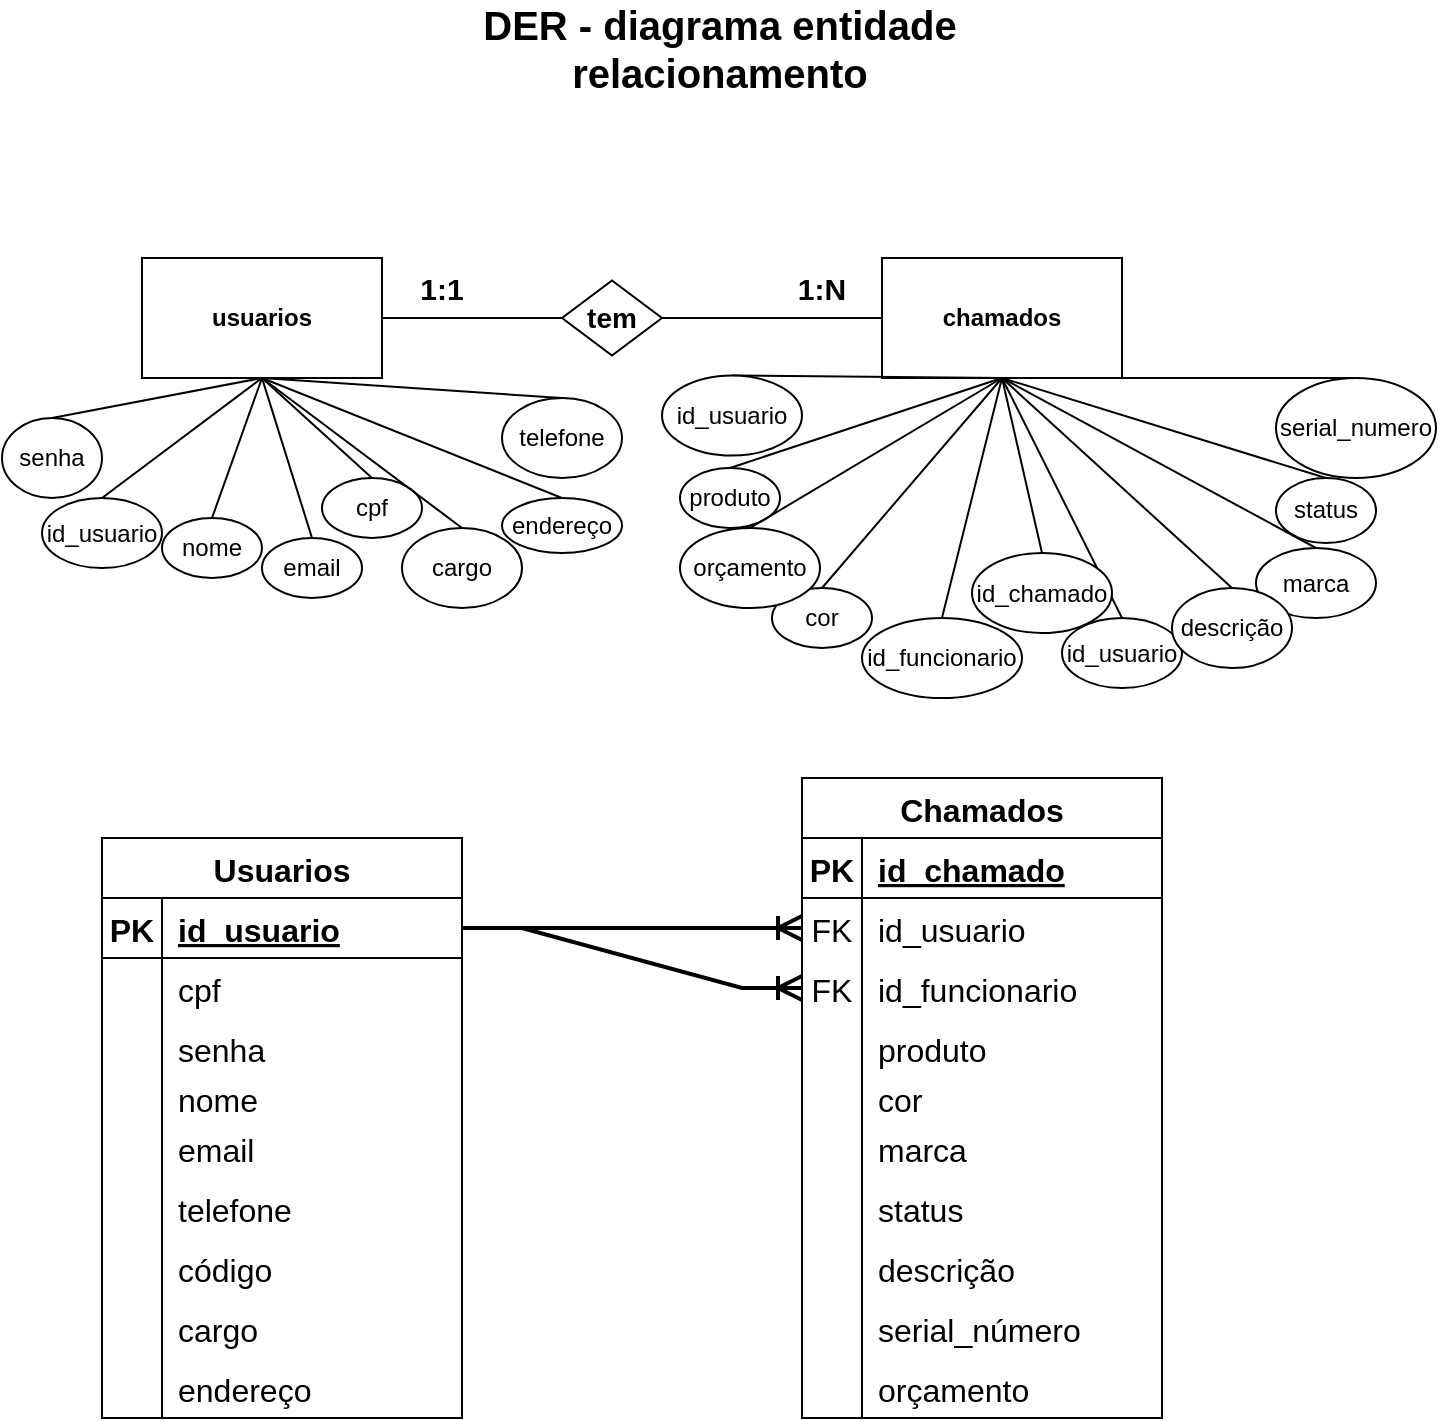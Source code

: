 <mxfile version="18.0.0" type="device"><diagram id="QHLtGNWbdoHjZiLqxqyW" name="Page-1"><mxGraphModel dx="2370" dy="1323" grid="1" gridSize="10" guides="1" tooltips="1" connect="1" arrows="1" fold="1" page="1" pageScale="1" pageWidth="827" pageHeight="1169" math="0" shadow="0"><root><mxCell id="0"/><mxCell id="1" parent="0"/><mxCell id="ERweNKFZmgZTBI5Xpts5-13" style="edgeStyle=none;rounded=0;orthogonalLoop=1;jettySize=auto;html=1;exitX=0.5;exitY=1;exitDx=0;exitDy=0;entryX=0.5;entryY=0;entryDx=0;entryDy=0;fontSize=16;endArrow=none;endFill=0;" parent="1" source="ERweNKFZmgZTBI5Xpts5-1" target="ERweNKFZmgZTBI5Xpts5-5" edge="1"><mxGeometry relative="1" as="geometry"/></mxCell><mxCell id="ERweNKFZmgZTBI5Xpts5-14" style="edgeStyle=none;rounded=0;orthogonalLoop=1;jettySize=auto;html=1;exitX=0.5;exitY=1;exitDx=0;exitDy=0;entryX=0.5;entryY=0;entryDx=0;entryDy=0;fontSize=16;endArrow=none;endFill=0;" parent="1" source="ERweNKFZmgZTBI5Xpts5-1" target="ERweNKFZmgZTBI5Xpts5-9" edge="1"><mxGeometry relative="1" as="geometry"/></mxCell><mxCell id="ERweNKFZmgZTBI5Xpts5-15" style="edgeStyle=none;rounded=0;orthogonalLoop=1;jettySize=auto;html=1;exitX=0.5;exitY=1;exitDx=0;exitDy=0;entryX=0.5;entryY=0;entryDx=0;entryDy=0;fontSize=16;endArrow=none;endFill=0;" parent="1" source="ERweNKFZmgZTBI5Xpts5-1" target="ERweNKFZmgZTBI5Xpts5-6" edge="1"><mxGeometry relative="1" as="geometry"/></mxCell><mxCell id="ERweNKFZmgZTBI5Xpts5-16" style="edgeStyle=none;rounded=0;orthogonalLoop=1;jettySize=auto;html=1;exitX=0.5;exitY=1;exitDx=0;exitDy=0;entryX=0.5;entryY=0;entryDx=0;entryDy=0;fontSize=16;endArrow=none;endFill=0;" parent="1" source="ERweNKFZmgZTBI5Xpts5-1" target="ERweNKFZmgZTBI5Xpts5-8" edge="1"><mxGeometry relative="1" as="geometry"/></mxCell><mxCell id="ERweNKFZmgZTBI5Xpts5-17" style="edgeStyle=none;rounded=0;orthogonalLoop=1;jettySize=auto;html=1;exitX=0.5;exitY=1;exitDx=0;exitDy=0;entryX=0.5;entryY=0;entryDx=0;entryDy=0;fontSize=16;endArrow=none;endFill=0;" parent="1" source="ERweNKFZmgZTBI5Xpts5-1" target="ERweNKFZmgZTBI5Xpts5-7" edge="1"><mxGeometry relative="1" as="geometry"/></mxCell><mxCell id="ERweNKFZmgZTBI5Xpts5-18" style="edgeStyle=none;rounded=0;orthogonalLoop=1;jettySize=auto;html=1;exitX=0.5;exitY=1;exitDx=0;exitDy=0;entryX=0.5;entryY=0;entryDx=0;entryDy=0;fontSize=16;endArrow=none;endFill=0;" parent="1" source="ERweNKFZmgZTBI5Xpts5-1" target="ERweNKFZmgZTBI5Xpts5-2" edge="1"><mxGeometry relative="1" as="geometry"/></mxCell><mxCell id="ERweNKFZmgZTBI5Xpts5-46" style="edgeStyle=none;rounded=0;orthogonalLoop=1;jettySize=auto;html=1;exitX=1;exitY=0.5;exitDx=0;exitDy=0;entryX=0;entryY=0.5;entryDx=0;entryDy=0;fontSize=16;endArrow=none;endFill=0;" parent="1" source="ERweNKFZmgZTBI5Xpts5-1" target="ERweNKFZmgZTBI5Xpts5-45" edge="1"><mxGeometry relative="1" as="geometry"/></mxCell><mxCell id="ERweNKFZmgZTBI5Xpts5-1" value="usuarios" style="rounded=0;whiteSpace=wrap;html=1;fontStyle=1" parent="1" vertex="1"><mxGeometry x="125" y="280" width="120" height="60" as="geometry"/></mxCell><mxCell id="ERweNKFZmgZTBI5Xpts5-2" value="id_usuario" style="ellipse;whiteSpace=wrap;html=1;" parent="1" vertex="1"><mxGeometry x="75" y="400" width="60" height="35" as="geometry"/></mxCell><mxCell id="ERweNKFZmgZTBI5Xpts5-3" value="DER - diagrama entidade relacionamento" style="text;html=1;strokeColor=none;fillColor=none;align=center;verticalAlign=middle;whiteSpace=wrap;rounded=0;fontSize=20;fontStyle=1" parent="1" vertex="1"><mxGeometry x="294" y="160" width="240" height="30" as="geometry"/></mxCell><mxCell id="ERweNKFZmgZTBI5Xpts5-5" value="nome" style="ellipse;whiteSpace=wrap;html=1;" parent="1" vertex="1"><mxGeometry x="135" y="410" width="50" height="30" as="geometry"/></mxCell><mxCell id="ERweNKFZmgZTBI5Xpts5-6" value="cpf" style="ellipse;whiteSpace=wrap;html=1;" parent="1" vertex="1"><mxGeometry x="215" y="390" width="50" height="30" as="geometry"/></mxCell><mxCell id="ERweNKFZmgZTBI5Xpts5-7" value="endereço" style="ellipse;whiteSpace=wrap;html=1;" parent="1" vertex="1"><mxGeometry x="305" y="400" width="60" height="27.5" as="geometry"/></mxCell><mxCell id="ERweNKFZmgZTBI5Xpts5-8" value="telefone" style="ellipse;whiteSpace=wrap;html=1;" parent="1" vertex="1"><mxGeometry x="305" y="350" width="60" height="40" as="geometry"/></mxCell><mxCell id="ERweNKFZmgZTBI5Xpts5-9" value="email" style="ellipse;whiteSpace=wrap;html=1;" parent="1" vertex="1"><mxGeometry x="185" y="420" width="50" height="30" as="geometry"/></mxCell><mxCell id="ERweNKFZmgZTBI5Xpts5-12" style="rounded=0;orthogonalLoop=1;jettySize=auto;html=1;exitX=0.5;exitY=0;exitDx=0;exitDy=0;entryX=0.5;entryY=1;entryDx=0;entryDy=0;fontSize=16;endArrow=none;endFill=0;" parent="1" source="ERweNKFZmgZTBI5Xpts5-10" target="ERweNKFZmgZTBI5Xpts5-1" edge="1"><mxGeometry relative="1" as="geometry"/></mxCell><mxCell id="ERweNKFZmgZTBI5Xpts5-10" value="senha" style="ellipse;whiteSpace=wrap;html=1;" parent="1" vertex="1"><mxGeometry x="55" y="360" width="50" height="40" as="geometry"/></mxCell><mxCell id="ERweNKFZmgZTBI5Xpts5-43" style="edgeStyle=none;rounded=0;orthogonalLoop=1;jettySize=auto;html=1;exitX=0.5;exitY=1;exitDx=0;exitDy=0;entryX=0.5;entryY=0;entryDx=0;entryDy=0;fontSize=16;endArrow=none;endFill=0;" parent="1" source="ERweNKFZmgZTBI5Xpts5-19" target="ERweNKFZmgZTBI5Xpts5-29" edge="1"><mxGeometry relative="1" as="geometry"/></mxCell><mxCell id="ERweNKFZmgZTBI5Xpts5-19" value="chamados" style="rounded=0;whiteSpace=wrap;html=1;fontStyle=1" parent="1" vertex="1"><mxGeometry x="495" y="280" width="120" height="60" as="geometry"/></mxCell><mxCell id="ERweNKFZmgZTBI5Xpts5-34" style="edgeStyle=none;rounded=0;orthogonalLoop=1;jettySize=auto;html=1;exitX=0.5;exitY=0;exitDx=0;exitDy=0;entryX=0.5;entryY=1;entryDx=0;entryDy=0;fontSize=16;endArrow=none;endFill=0;" parent="1" source="ERweNKFZmgZTBI5Xpts5-21" target="ERweNKFZmgZTBI5Xpts5-19" edge="1"><mxGeometry relative="1" as="geometry"/></mxCell><mxCell id="ERweNKFZmgZTBI5Xpts5-21" value="produto" style="ellipse;whiteSpace=wrap;html=1;" parent="1" vertex="1"><mxGeometry x="394" y="385" width="50" height="30" as="geometry"/></mxCell><mxCell id="ERweNKFZmgZTBI5Xpts5-35" style="edgeStyle=none;rounded=0;orthogonalLoop=1;jettySize=auto;html=1;exitX=0.5;exitY=0;exitDx=0;exitDy=0;entryX=0.5;entryY=1;entryDx=0;entryDy=0;fontSize=16;endArrow=none;endFill=0;" parent="1" source="ERweNKFZmgZTBI5Xpts5-22" target="ERweNKFZmgZTBI5Xpts5-19" edge="1"><mxGeometry relative="1" as="geometry"/></mxCell><mxCell id="ERweNKFZmgZTBI5Xpts5-22" value="cor" style="ellipse;whiteSpace=wrap;html=1;" parent="1" vertex="1"><mxGeometry x="440" y="445" width="50" height="30" as="geometry"/></mxCell><mxCell id="ERweNKFZmgZTBI5Xpts5-36" style="edgeStyle=none;rounded=0;orthogonalLoop=1;jettySize=auto;html=1;exitX=0.5;exitY=0;exitDx=0;exitDy=0;entryX=0.5;entryY=1;entryDx=0;entryDy=0;fontSize=16;endArrow=none;endFill=0;" parent="1" source="ERweNKFZmgZTBI5Xpts5-23" target="ERweNKFZmgZTBI5Xpts5-19" edge="1"><mxGeometry relative="1" as="geometry"/></mxCell><mxCell id="ERweNKFZmgZTBI5Xpts5-23" value="id_usuario" style="ellipse;whiteSpace=wrap;html=1;" parent="1" vertex="1"><mxGeometry x="585" y="460" width="60" height="35" as="geometry"/></mxCell><mxCell id="ERweNKFZmgZTBI5Xpts5-37" style="edgeStyle=none;rounded=0;orthogonalLoop=1;jettySize=auto;html=1;exitX=0.5;exitY=0;exitDx=0;exitDy=0;entryX=0.5;entryY=1;entryDx=0;entryDy=0;fontSize=16;endArrow=none;endFill=0;" parent="1" source="ERweNKFZmgZTBI5Xpts5-24" target="ERweNKFZmgZTBI5Xpts5-19" edge="1"><mxGeometry relative="1" as="geometry"/></mxCell><mxCell id="ERweNKFZmgZTBI5Xpts5-24" value="id_chamado" style="ellipse;whiteSpace=wrap;html=1;" parent="1" vertex="1"><mxGeometry x="540" y="427.5" width="70" height="40" as="geometry"/></mxCell><mxCell id="ERweNKFZmgZTBI5Xpts5-38" style="edgeStyle=none;rounded=0;orthogonalLoop=1;jettySize=auto;html=1;exitX=0.5;exitY=0;exitDx=0;exitDy=0;entryX=0.5;entryY=1;entryDx=0;entryDy=0;fontSize=16;endArrow=none;endFill=0;" parent="1" source="ERweNKFZmgZTBI5Xpts5-25" target="ERweNKFZmgZTBI5Xpts5-19" edge="1"><mxGeometry relative="1" as="geometry"/></mxCell><mxCell id="ERweNKFZmgZTBI5Xpts5-25" value="marca" style="ellipse;whiteSpace=wrap;html=1;" parent="1" vertex="1"><mxGeometry x="682" y="425" width="60" height="35" as="geometry"/></mxCell><mxCell id="ERweNKFZmgZTBI5Xpts5-39" style="edgeStyle=none;rounded=0;orthogonalLoop=1;jettySize=auto;html=1;exitX=0.5;exitY=0;exitDx=0;exitDy=0;entryX=0.5;entryY=1;entryDx=0;entryDy=0;fontSize=16;endArrow=none;endFill=0;" parent="1" source="ERweNKFZmgZTBI5Xpts5-26" target="ERweNKFZmgZTBI5Xpts5-19" edge="1"><mxGeometry relative="1" as="geometry"/></mxCell><mxCell id="ERweNKFZmgZTBI5Xpts5-26" value="status" style="ellipse;whiteSpace=wrap;html=1;" parent="1" vertex="1"><mxGeometry x="692" y="390" width="50" height="32.5" as="geometry"/></mxCell><mxCell id="ERweNKFZmgZTBI5Xpts5-33" style="edgeStyle=none;rounded=0;orthogonalLoop=1;jettySize=auto;html=1;exitX=0.5;exitY=0;exitDx=0;exitDy=0;entryX=0.5;entryY=1;entryDx=0;entryDy=0;fontSize=16;endArrow=none;endFill=0;" parent="1" source="ERweNKFZmgZTBI5Xpts5-27" target="ERweNKFZmgZTBI5Xpts5-19" edge="1"><mxGeometry relative="1" as="geometry"/></mxCell><mxCell id="ERweNKFZmgZTBI5Xpts5-27" value="id_usuario" style="ellipse;whiteSpace=wrap;html=1;" parent="1" vertex="1"><mxGeometry x="385" y="338.75" width="70" height="40" as="geometry"/></mxCell><mxCell id="ERweNKFZmgZTBI5Xpts5-44" style="edgeStyle=none;rounded=0;orthogonalLoop=1;jettySize=auto;html=1;exitX=0.5;exitY=0;exitDx=0;exitDy=0;fontSize=16;endArrow=none;endFill=0;entryX=0.5;entryY=1;entryDx=0;entryDy=0;" parent="1" source="ERweNKFZmgZTBI5Xpts5-28" target="ERweNKFZmgZTBI5Xpts5-19" edge="1"><mxGeometry relative="1" as="geometry"><mxPoint x="705" y="310" as="targetPoint"/></mxGeometry></mxCell><mxCell id="ERweNKFZmgZTBI5Xpts5-28" value="serial_numero" style="ellipse;whiteSpace=wrap;html=1;" parent="1" vertex="1"><mxGeometry x="692" y="340" width="80" height="50" as="geometry"/></mxCell><mxCell id="ERweNKFZmgZTBI5Xpts5-29" value="descrição" style="ellipse;whiteSpace=wrap;html=1;" parent="1" vertex="1"><mxGeometry x="640" y="445" width="60" height="40" as="geometry"/></mxCell><mxCell id="ERweNKFZmgZTBI5Xpts5-40" style="edgeStyle=none;rounded=0;orthogonalLoop=1;jettySize=auto;html=1;exitX=0.5;exitY=0;exitDx=0;exitDy=0;entryX=0.5;entryY=1;entryDx=0;entryDy=0;fontSize=16;endArrow=none;endFill=0;" parent="1" source="ERweNKFZmgZTBI5Xpts5-32" target="ERweNKFZmgZTBI5Xpts5-19" edge="1"><mxGeometry relative="1" as="geometry"/></mxCell><mxCell id="ERweNKFZmgZTBI5Xpts5-32" value="orçamento" style="ellipse;whiteSpace=wrap;html=1;" parent="1" vertex="1"><mxGeometry x="394" y="415" width="70" height="40" as="geometry"/></mxCell><mxCell id="ERweNKFZmgZTBI5Xpts5-47" style="edgeStyle=none;rounded=0;orthogonalLoop=1;jettySize=auto;html=1;exitX=1;exitY=0.5;exitDx=0;exitDy=0;entryX=0;entryY=0.5;entryDx=0;entryDy=0;fontSize=16;endArrow=none;endFill=0;" parent="1" source="ERweNKFZmgZTBI5Xpts5-45" target="ERweNKFZmgZTBI5Xpts5-19" edge="1"><mxGeometry relative="1" as="geometry"><mxPoint x="395" y="290" as="sourcePoint"/></mxGeometry></mxCell><mxCell id="ERweNKFZmgZTBI5Xpts5-45" value="tem" style="rhombus;whiteSpace=wrap;html=1;fontSize=14;fontStyle=1" parent="1" vertex="1"><mxGeometry x="335" y="291.25" width="50" height="37.5" as="geometry"/></mxCell><mxCell id="ERweNKFZmgZTBI5Xpts5-48" value="1:N" style="text;html=1;strokeColor=none;fillColor=none;align=center;verticalAlign=middle;whiteSpace=wrap;rounded=0;fontSize=15;fontStyle=1" parent="1" vertex="1"><mxGeometry x="435" y="280" width="60" height="30" as="geometry"/></mxCell><mxCell id="ERweNKFZmgZTBI5Xpts5-49" value="1:1" style="text;html=1;strokeColor=none;fillColor=none;align=center;verticalAlign=middle;whiteSpace=wrap;rounded=0;fontSize=15;fontStyle=1" parent="1" vertex="1"><mxGeometry x="245" y="280" width="60" height="30" as="geometry"/></mxCell><mxCell id="ERweNKFZmgZTBI5Xpts5-50" value="Usuarios" style="shape=table;startSize=30;container=1;collapsible=1;childLayout=tableLayout;fixedRows=1;rowLines=0;fontStyle=1;align=center;resizeLast=1;fontSize=16;" parent="1" vertex="1"><mxGeometry x="105" y="570" width="180" height="290" as="geometry"/></mxCell><mxCell id="ERweNKFZmgZTBI5Xpts5-51" value="" style="shape=tableRow;horizontal=0;startSize=0;swimlaneHead=0;swimlaneBody=0;fillColor=none;collapsible=0;dropTarget=0;points=[[0,0.5],[1,0.5]];portConstraint=eastwest;top=0;left=0;right=0;bottom=1;fontSize=16;" parent="ERweNKFZmgZTBI5Xpts5-50" vertex="1"><mxGeometry y="30" width="180" height="30" as="geometry"/></mxCell><mxCell id="ERweNKFZmgZTBI5Xpts5-52" value="PK" style="shape=partialRectangle;connectable=0;fillColor=none;top=0;left=0;bottom=0;right=0;fontStyle=1;overflow=hidden;fontSize=16;" parent="ERweNKFZmgZTBI5Xpts5-51" vertex="1"><mxGeometry width="30" height="30" as="geometry"><mxRectangle width="30" height="30" as="alternateBounds"/></mxGeometry></mxCell><mxCell id="ERweNKFZmgZTBI5Xpts5-53" value="id_usuario" style="shape=partialRectangle;connectable=0;fillColor=none;top=0;left=0;bottom=0;right=0;align=left;spacingLeft=6;fontStyle=5;overflow=hidden;fontSize=16;" parent="ERweNKFZmgZTBI5Xpts5-51" vertex="1"><mxGeometry x="30" width="150" height="30" as="geometry"><mxRectangle width="150" height="30" as="alternateBounds"/></mxGeometry></mxCell><mxCell id="ERweNKFZmgZTBI5Xpts5-54" value="" style="shape=tableRow;horizontal=0;startSize=0;swimlaneHead=0;swimlaneBody=0;fillColor=none;collapsible=0;dropTarget=0;points=[[0,0.5],[1,0.5]];portConstraint=eastwest;top=0;left=0;right=0;bottom=0;fontSize=16;" parent="ERweNKFZmgZTBI5Xpts5-50" vertex="1"><mxGeometry y="60" width="180" height="30" as="geometry"/></mxCell><mxCell id="ERweNKFZmgZTBI5Xpts5-55" value="" style="shape=partialRectangle;connectable=0;fillColor=none;top=0;left=0;bottom=0;right=0;editable=1;overflow=hidden;fontSize=16;" parent="ERweNKFZmgZTBI5Xpts5-54" vertex="1"><mxGeometry width="30" height="30" as="geometry"><mxRectangle width="30" height="30" as="alternateBounds"/></mxGeometry></mxCell><mxCell id="ERweNKFZmgZTBI5Xpts5-56" value="cpf" style="shape=partialRectangle;connectable=0;fillColor=none;top=0;left=0;bottom=0;right=0;align=left;spacingLeft=6;overflow=hidden;fontSize=16;" parent="ERweNKFZmgZTBI5Xpts5-54" vertex="1"><mxGeometry x="30" width="150" height="30" as="geometry"><mxRectangle width="150" height="30" as="alternateBounds"/></mxGeometry></mxCell><mxCell id="ERweNKFZmgZTBI5Xpts5-57" value="" style="shape=tableRow;horizontal=0;startSize=0;swimlaneHead=0;swimlaneBody=0;fillColor=none;collapsible=0;dropTarget=0;points=[[0,0.5],[1,0.5]];portConstraint=eastwest;top=0;left=0;right=0;bottom=0;fontSize=16;" parent="ERweNKFZmgZTBI5Xpts5-50" vertex="1"><mxGeometry y="90" width="180" height="30" as="geometry"/></mxCell><mxCell id="ERweNKFZmgZTBI5Xpts5-58" value="" style="shape=partialRectangle;connectable=0;fillColor=none;top=0;left=0;bottom=0;right=0;editable=1;overflow=hidden;fontSize=16;" parent="ERweNKFZmgZTBI5Xpts5-57" vertex="1"><mxGeometry width="30" height="30" as="geometry"><mxRectangle width="30" height="30" as="alternateBounds"/></mxGeometry></mxCell><mxCell id="ERweNKFZmgZTBI5Xpts5-59" value="senha" style="shape=partialRectangle;connectable=0;fillColor=none;top=0;left=0;bottom=0;right=0;align=left;spacingLeft=6;overflow=hidden;fontSize=16;" parent="ERweNKFZmgZTBI5Xpts5-57" vertex="1"><mxGeometry x="30" width="150" height="30" as="geometry"><mxRectangle width="150" height="30" as="alternateBounds"/></mxGeometry></mxCell><mxCell id="ERweNKFZmgZTBI5Xpts5-60" value="" style="shape=tableRow;horizontal=0;startSize=0;swimlaneHead=0;swimlaneBody=0;fillColor=none;collapsible=0;dropTarget=0;points=[[0,0.5],[1,0.5]];portConstraint=eastwest;top=0;left=0;right=0;bottom=0;fontSize=16;" parent="ERweNKFZmgZTBI5Xpts5-50" vertex="1"><mxGeometry y="120" width="180" height="20" as="geometry"/></mxCell><mxCell id="ERweNKFZmgZTBI5Xpts5-61" value="" style="shape=partialRectangle;connectable=0;fillColor=none;top=0;left=0;bottom=0;right=0;editable=1;overflow=hidden;fontSize=16;" parent="ERweNKFZmgZTBI5Xpts5-60" vertex="1"><mxGeometry width="30" height="20" as="geometry"><mxRectangle width="30" height="20" as="alternateBounds"/></mxGeometry></mxCell><mxCell id="ERweNKFZmgZTBI5Xpts5-62" value="nome" style="shape=partialRectangle;connectable=0;fillColor=none;top=0;left=0;bottom=0;right=0;align=left;spacingLeft=6;overflow=hidden;fontSize=16;" parent="ERweNKFZmgZTBI5Xpts5-60" vertex="1"><mxGeometry x="30" width="150" height="20" as="geometry"><mxRectangle width="150" height="20" as="alternateBounds"/></mxGeometry></mxCell><mxCell id="ERweNKFZmgZTBI5Xpts5-63" value="" style="shape=tableRow;horizontal=0;startSize=0;swimlaneHead=0;swimlaneBody=0;fillColor=none;collapsible=0;dropTarget=0;points=[[0,0.5],[1,0.5]];portConstraint=eastwest;top=0;left=0;right=0;bottom=0;fontSize=16;" parent="ERweNKFZmgZTBI5Xpts5-50" vertex="1"><mxGeometry y="140" width="180" height="30" as="geometry"/></mxCell><mxCell id="ERweNKFZmgZTBI5Xpts5-64" value="" style="shape=partialRectangle;connectable=0;fillColor=none;top=0;left=0;bottom=0;right=0;editable=1;overflow=hidden;fontSize=16;" parent="ERweNKFZmgZTBI5Xpts5-63" vertex="1"><mxGeometry width="30" height="30" as="geometry"><mxRectangle width="30" height="30" as="alternateBounds"/></mxGeometry></mxCell><mxCell id="ERweNKFZmgZTBI5Xpts5-65" value="email" style="shape=partialRectangle;connectable=0;fillColor=none;top=0;left=0;bottom=0;right=0;align=left;spacingLeft=6;overflow=hidden;fontSize=16;" parent="ERweNKFZmgZTBI5Xpts5-63" vertex="1"><mxGeometry x="30" width="150" height="30" as="geometry"><mxRectangle width="150" height="30" as="alternateBounds"/></mxGeometry></mxCell><mxCell id="ERweNKFZmgZTBI5Xpts5-66" value="" style="shape=tableRow;horizontal=0;startSize=0;swimlaneHead=0;swimlaneBody=0;fillColor=none;collapsible=0;dropTarget=0;points=[[0,0.5],[1,0.5]];portConstraint=eastwest;top=0;left=0;right=0;bottom=0;fontSize=16;" parent="ERweNKFZmgZTBI5Xpts5-50" vertex="1"><mxGeometry y="170" width="180" height="30" as="geometry"/></mxCell><mxCell id="ERweNKFZmgZTBI5Xpts5-67" value="" style="shape=partialRectangle;connectable=0;fillColor=none;top=0;left=0;bottom=0;right=0;editable=1;overflow=hidden;fontSize=16;" parent="ERweNKFZmgZTBI5Xpts5-66" vertex="1"><mxGeometry width="30" height="30" as="geometry"><mxRectangle width="30" height="30" as="alternateBounds"/></mxGeometry></mxCell><mxCell id="ERweNKFZmgZTBI5Xpts5-68" value="telefone" style="shape=partialRectangle;connectable=0;fillColor=none;top=0;left=0;bottom=0;right=0;align=left;spacingLeft=6;overflow=hidden;fontSize=16;" parent="ERweNKFZmgZTBI5Xpts5-66" vertex="1"><mxGeometry x="30" width="150" height="30" as="geometry"><mxRectangle width="150" height="30" as="alternateBounds"/></mxGeometry></mxCell><mxCell id="ERweNKFZmgZTBI5Xpts5-69" value="" style="shape=tableRow;horizontal=0;startSize=0;swimlaneHead=0;swimlaneBody=0;fillColor=none;collapsible=0;dropTarget=0;points=[[0,0.5],[1,0.5]];portConstraint=eastwest;top=0;left=0;right=0;bottom=0;fontSize=16;" parent="ERweNKFZmgZTBI5Xpts5-50" vertex="1"><mxGeometry y="200" width="180" height="30" as="geometry"/></mxCell><mxCell id="ERweNKFZmgZTBI5Xpts5-70" value="" style="shape=partialRectangle;connectable=0;fillColor=none;top=0;left=0;bottom=0;right=0;editable=1;overflow=hidden;fontSize=16;" parent="ERweNKFZmgZTBI5Xpts5-69" vertex="1"><mxGeometry width="30" height="30" as="geometry"><mxRectangle width="30" height="30" as="alternateBounds"/></mxGeometry></mxCell><mxCell id="ERweNKFZmgZTBI5Xpts5-71" value="código" style="shape=partialRectangle;connectable=0;fillColor=none;top=0;left=0;bottom=0;right=0;align=left;spacingLeft=6;overflow=hidden;fontSize=16;" parent="ERweNKFZmgZTBI5Xpts5-69" vertex="1"><mxGeometry x="30" width="150" height="30" as="geometry"><mxRectangle width="150" height="30" as="alternateBounds"/></mxGeometry></mxCell><mxCell id="qp9MUIlMgOWSZ_A4QuGo-16" value="" style="shape=tableRow;horizontal=0;startSize=0;swimlaneHead=0;swimlaneBody=0;fillColor=none;collapsible=0;dropTarget=0;points=[[0,0.5],[1,0.5]];portConstraint=eastwest;top=0;left=0;right=0;bottom=0;fontSize=14;" parent="ERweNKFZmgZTBI5Xpts5-50" vertex="1"><mxGeometry y="230" width="180" height="30" as="geometry"/></mxCell><mxCell id="qp9MUIlMgOWSZ_A4QuGo-17" value="" style="shape=partialRectangle;connectable=0;fillColor=none;top=0;left=0;bottom=0;right=0;editable=1;overflow=hidden;fontSize=14;" parent="qp9MUIlMgOWSZ_A4QuGo-16" vertex="1"><mxGeometry width="30" height="30" as="geometry"><mxRectangle width="30" height="30" as="alternateBounds"/></mxGeometry></mxCell><mxCell id="qp9MUIlMgOWSZ_A4QuGo-18" value="cargo" style="shape=partialRectangle;connectable=0;fillColor=none;top=0;left=0;bottom=0;right=0;align=left;spacingLeft=6;overflow=hidden;fontSize=16;" parent="qp9MUIlMgOWSZ_A4QuGo-16" vertex="1"><mxGeometry x="30" width="150" height="30" as="geometry"><mxRectangle width="150" height="30" as="alternateBounds"/></mxGeometry></mxCell><mxCell id="Hs1Q17VW-xoeNrpc4IM1-2" value="" style="shape=tableRow;horizontal=0;startSize=0;swimlaneHead=0;swimlaneBody=0;fillColor=none;collapsible=0;dropTarget=0;points=[[0,0.5],[1,0.5]];portConstraint=eastwest;top=0;left=0;right=0;bottom=0;" vertex="1" parent="ERweNKFZmgZTBI5Xpts5-50"><mxGeometry y="260" width="180" height="30" as="geometry"/></mxCell><mxCell id="Hs1Q17VW-xoeNrpc4IM1-3" value="" style="shape=partialRectangle;connectable=0;fillColor=none;top=0;left=0;bottom=0;right=0;editable=1;overflow=hidden;" vertex="1" parent="Hs1Q17VW-xoeNrpc4IM1-2"><mxGeometry width="30" height="30" as="geometry"><mxRectangle width="30" height="30" as="alternateBounds"/></mxGeometry></mxCell><mxCell id="Hs1Q17VW-xoeNrpc4IM1-4" value="endereço" style="shape=partialRectangle;connectable=0;fillColor=none;top=0;left=0;bottom=0;right=0;align=left;spacingLeft=6;overflow=hidden;fontSize=16;" vertex="1" parent="Hs1Q17VW-xoeNrpc4IM1-2"><mxGeometry x="30" width="150" height="30" as="geometry"><mxRectangle width="150" height="30" as="alternateBounds"/></mxGeometry></mxCell><mxCell id="ERweNKFZmgZTBI5Xpts5-73" value="Chamados" style="shape=table;startSize=30;container=1;collapsible=1;childLayout=tableLayout;fixedRows=1;rowLines=0;fontStyle=1;align=center;resizeLast=1;fontSize=16;" parent="1" vertex="1"><mxGeometry x="455" y="540" width="180" height="320" as="geometry"/></mxCell><mxCell id="ERweNKFZmgZTBI5Xpts5-74" value="" style="shape=tableRow;horizontal=0;startSize=0;swimlaneHead=0;swimlaneBody=0;fillColor=none;collapsible=0;dropTarget=0;points=[[0,0.5],[1,0.5]];portConstraint=eastwest;top=0;left=0;right=0;bottom=1;fontSize=16;" parent="ERweNKFZmgZTBI5Xpts5-73" vertex="1"><mxGeometry y="30" width="180" height="30" as="geometry"/></mxCell><mxCell id="ERweNKFZmgZTBI5Xpts5-75" value="PK" style="shape=partialRectangle;connectable=0;fillColor=none;top=0;left=0;bottom=0;right=0;fontStyle=1;overflow=hidden;fontSize=16;" parent="ERweNKFZmgZTBI5Xpts5-74" vertex="1"><mxGeometry width="30" height="30" as="geometry"><mxRectangle width="30" height="30" as="alternateBounds"/></mxGeometry></mxCell><mxCell id="ERweNKFZmgZTBI5Xpts5-76" value="id_chamado" style="shape=partialRectangle;connectable=0;fillColor=none;top=0;left=0;bottom=0;right=0;align=left;spacingLeft=6;fontStyle=5;overflow=hidden;fontSize=16;" parent="ERweNKFZmgZTBI5Xpts5-74" vertex="1"><mxGeometry x="30" width="150" height="30" as="geometry"><mxRectangle width="150" height="30" as="alternateBounds"/></mxGeometry></mxCell><mxCell id="ERweNKFZmgZTBI5Xpts5-96" value="" style="shape=tableRow;horizontal=0;startSize=0;swimlaneHead=0;swimlaneBody=0;fillColor=none;collapsible=0;dropTarget=0;points=[[0,0.5],[1,0.5]];portConstraint=eastwest;top=0;left=0;right=0;bottom=0;fontSize=16;" parent="ERweNKFZmgZTBI5Xpts5-73" vertex="1"><mxGeometry y="60" width="180" height="30" as="geometry"/></mxCell><mxCell id="ERweNKFZmgZTBI5Xpts5-97" value="FK" style="shape=partialRectangle;connectable=0;fillColor=none;top=0;left=0;bottom=0;right=0;fontStyle=0;overflow=hidden;fontSize=16;" parent="ERweNKFZmgZTBI5Xpts5-96" vertex="1"><mxGeometry width="30" height="30" as="geometry"><mxRectangle width="30" height="30" as="alternateBounds"/></mxGeometry></mxCell><mxCell id="ERweNKFZmgZTBI5Xpts5-98" value="id_usuario" style="shape=partialRectangle;connectable=0;fillColor=none;top=0;left=0;bottom=0;right=0;align=left;spacingLeft=6;fontStyle=0;overflow=hidden;fontSize=16;" parent="ERweNKFZmgZTBI5Xpts5-96" vertex="1"><mxGeometry x="30" width="150" height="30" as="geometry"><mxRectangle width="150" height="30" as="alternateBounds"/></mxGeometry></mxCell><mxCell id="qp9MUIlMgOWSZ_A4QuGo-3" value="" style="shape=tableRow;horizontal=0;startSize=0;swimlaneHead=0;swimlaneBody=0;fillColor=none;collapsible=0;dropTarget=0;points=[[0,0.5],[1,0.5]];portConstraint=eastwest;top=0;left=0;right=0;bottom=0;" parent="ERweNKFZmgZTBI5Xpts5-73" vertex="1"><mxGeometry y="90" width="180" height="30" as="geometry"/></mxCell><mxCell id="qp9MUIlMgOWSZ_A4QuGo-4" value="FK" style="shape=partialRectangle;connectable=0;fillColor=none;top=0;left=0;bottom=0;right=0;fontStyle=0;overflow=hidden;fontSize=16;" parent="qp9MUIlMgOWSZ_A4QuGo-3" vertex="1"><mxGeometry width="30" height="30" as="geometry"><mxRectangle width="30" height="30" as="alternateBounds"/></mxGeometry></mxCell><mxCell id="qp9MUIlMgOWSZ_A4QuGo-5" value="id_funcionario" style="shape=partialRectangle;connectable=0;fillColor=none;top=0;left=0;bottom=0;right=0;align=left;spacingLeft=6;fontStyle=0;overflow=hidden;fontSize=16;" parent="qp9MUIlMgOWSZ_A4QuGo-3" vertex="1"><mxGeometry x="30" width="150" height="30" as="geometry"><mxRectangle width="150" height="30" as="alternateBounds"/></mxGeometry></mxCell><mxCell id="ERweNKFZmgZTBI5Xpts5-80" value="" style="shape=tableRow;horizontal=0;startSize=0;swimlaneHead=0;swimlaneBody=0;fillColor=none;collapsible=0;dropTarget=0;points=[[0,0.5],[1,0.5]];portConstraint=eastwest;top=0;left=0;right=0;bottom=0;fontSize=16;" parent="ERweNKFZmgZTBI5Xpts5-73" vertex="1"><mxGeometry y="120" width="180" height="30" as="geometry"/></mxCell><mxCell id="ERweNKFZmgZTBI5Xpts5-81" value="" style="shape=partialRectangle;connectable=0;fillColor=none;top=0;left=0;bottom=0;right=0;editable=1;overflow=hidden;fontSize=16;" parent="ERweNKFZmgZTBI5Xpts5-80" vertex="1"><mxGeometry width="30" height="30" as="geometry"><mxRectangle width="30" height="30" as="alternateBounds"/></mxGeometry></mxCell><mxCell id="ERweNKFZmgZTBI5Xpts5-82" value="produto" style="shape=partialRectangle;connectable=0;fillColor=none;top=0;left=0;bottom=0;right=0;align=left;spacingLeft=6;overflow=hidden;fontSize=16;" parent="ERweNKFZmgZTBI5Xpts5-80" vertex="1"><mxGeometry x="30" width="150" height="30" as="geometry"><mxRectangle width="150" height="30" as="alternateBounds"/></mxGeometry></mxCell><mxCell id="ERweNKFZmgZTBI5Xpts5-83" value="" style="shape=tableRow;horizontal=0;startSize=0;swimlaneHead=0;swimlaneBody=0;fillColor=none;collapsible=0;dropTarget=0;points=[[0,0.5],[1,0.5]];portConstraint=eastwest;top=0;left=0;right=0;bottom=0;fontSize=16;" parent="ERweNKFZmgZTBI5Xpts5-73" vertex="1"><mxGeometry y="150" width="180" height="20" as="geometry"/></mxCell><mxCell id="ERweNKFZmgZTBI5Xpts5-84" value="" style="shape=partialRectangle;connectable=0;fillColor=none;top=0;left=0;bottom=0;right=0;editable=1;overflow=hidden;fontSize=16;" parent="ERweNKFZmgZTBI5Xpts5-83" vertex="1"><mxGeometry width="30" height="20" as="geometry"><mxRectangle width="30" height="20" as="alternateBounds"/></mxGeometry></mxCell><mxCell id="ERweNKFZmgZTBI5Xpts5-85" value="cor" style="shape=partialRectangle;connectable=0;fillColor=none;top=0;left=0;bottom=0;right=0;align=left;spacingLeft=6;overflow=hidden;fontSize=16;" parent="ERweNKFZmgZTBI5Xpts5-83" vertex="1"><mxGeometry x="30" width="150" height="20" as="geometry"><mxRectangle width="150" height="20" as="alternateBounds"/></mxGeometry></mxCell><mxCell id="ERweNKFZmgZTBI5Xpts5-86" value="" style="shape=tableRow;horizontal=0;startSize=0;swimlaneHead=0;swimlaneBody=0;fillColor=none;collapsible=0;dropTarget=0;points=[[0,0.5],[1,0.5]];portConstraint=eastwest;top=0;left=0;right=0;bottom=0;fontSize=16;" parent="ERweNKFZmgZTBI5Xpts5-73" vertex="1"><mxGeometry y="170" width="180" height="30" as="geometry"/></mxCell><mxCell id="ERweNKFZmgZTBI5Xpts5-87" value="" style="shape=partialRectangle;connectable=0;fillColor=none;top=0;left=0;bottom=0;right=0;editable=1;overflow=hidden;fontSize=16;" parent="ERweNKFZmgZTBI5Xpts5-86" vertex="1"><mxGeometry width="30" height="30" as="geometry"><mxRectangle width="30" height="30" as="alternateBounds"/></mxGeometry></mxCell><mxCell id="ERweNKFZmgZTBI5Xpts5-88" value="marca" style="shape=partialRectangle;connectable=0;fillColor=none;top=0;left=0;bottom=0;right=0;align=left;spacingLeft=6;overflow=hidden;fontSize=16;" parent="ERweNKFZmgZTBI5Xpts5-86" vertex="1"><mxGeometry x="30" width="150" height="30" as="geometry"><mxRectangle width="150" height="30" as="alternateBounds"/></mxGeometry></mxCell><mxCell id="ERweNKFZmgZTBI5Xpts5-89" value="" style="shape=tableRow;horizontal=0;startSize=0;swimlaneHead=0;swimlaneBody=0;fillColor=none;collapsible=0;dropTarget=0;points=[[0,0.5],[1,0.5]];portConstraint=eastwest;top=0;left=0;right=0;bottom=0;fontSize=16;" parent="ERweNKFZmgZTBI5Xpts5-73" vertex="1"><mxGeometry y="200" width="180" height="30" as="geometry"/></mxCell><mxCell id="ERweNKFZmgZTBI5Xpts5-90" value="" style="shape=partialRectangle;connectable=0;fillColor=none;top=0;left=0;bottom=0;right=0;editable=1;overflow=hidden;fontSize=16;" parent="ERweNKFZmgZTBI5Xpts5-89" vertex="1"><mxGeometry width="30" height="30" as="geometry"><mxRectangle width="30" height="30" as="alternateBounds"/></mxGeometry></mxCell><mxCell id="ERweNKFZmgZTBI5Xpts5-91" value="status" style="shape=partialRectangle;connectable=0;fillColor=none;top=0;left=0;bottom=0;right=0;align=left;spacingLeft=6;overflow=hidden;fontSize=16;" parent="ERweNKFZmgZTBI5Xpts5-89" vertex="1"><mxGeometry x="30" width="150" height="30" as="geometry"><mxRectangle width="150" height="30" as="alternateBounds"/></mxGeometry></mxCell><mxCell id="ERweNKFZmgZTBI5Xpts5-92" value="" style="shape=tableRow;horizontal=0;startSize=0;swimlaneHead=0;swimlaneBody=0;fillColor=none;collapsible=0;dropTarget=0;points=[[0,0.5],[1,0.5]];portConstraint=eastwest;top=0;left=0;right=0;bottom=0;fontSize=16;" parent="ERweNKFZmgZTBI5Xpts5-73" vertex="1"><mxGeometry y="230" width="180" height="30" as="geometry"/></mxCell><mxCell id="ERweNKFZmgZTBI5Xpts5-93" value="" style="shape=partialRectangle;connectable=0;fillColor=none;top=0;left=0;bottom=0;right=0;editable=1;overflow=hidden;fontSize=16;" parent="ERweNKFZmgZTBI5Xpts5-92" vertex="1"><mxGeometry width="30" height="30" as="geometry"><mxRectangle width="30" height="30" as="alternateBounds"/></mxGeometry></mxCell><mxCell id="ERweNKFZmgZTBI5Xpts5-94" value="descrição" style="shape=partialRectangle;connectable=0;fillColor=none;top=0;left=0;bottom=0;right=0;align=left;spacingLeft=6;overflow=hidden;fontSize=16;" parent="ERweNKFZmgZTBI5Xpts5-92" vertex="1"><mxGeometry x="30" width="150" height="30" as="geometry"><mxRectangle width="150" height="30" as="alternateBounds"/></mxGeometry></mxCell><mxCell id="ERweNKFZmgZTBI5Xpts5-99" value="" style="shape=tableRow;horizontal=0;startSize=0;swimlaneHead=0;swimlaneBody=0;fillColor=none;collapsible=0;dropTarget=0;points=[[0,0.5],[1,0.5]];portConstraint=eastwest;top=0;left=0;right=0;bottom=0;fontSize=16;" parent="ERweNKFZmgZTBI5Xpts5-73" vertex="1"><mxGeometry y="260" width="180" height="30" as="geometry"/></mxCell><mxCell id="ERweNKFZmgZTBI5Xpts5-100" value="" style="shape=partialRectangle;connectable=0;fillColor=none;top=0;left=0;bottom=0;right=0;editable=1;overflow=hidden;fontSize=16;" parent="ERweNKFZmgZTBI5Xpts5-99" vertex="1"><mxGeometry width="30" height="30" as="geometry"><mxRectangle width="30" height="30" as="alternateBounds"/></mxGeometry></mxCell><mxCell id="ERweNKFZmgZTBI5Xpts5-101" value="serial_número" style="shape=partialRectangle;connectable=0;fillColor=none;top=0;left=0;bottom=0;right=0;align=left;spacingLeft=6;overflow=hidden;fontSize=16;" parent="ERweNKFZmgZTBI5Xpts5-99" vertex="1"><mxGeometry x="30" width="150" height="30" as="geometry"><mxRectangle width="150" height="30" as="alternateBounds"/></mxGeometry></mxCell><mxCell id="ERweNKFZmgZTBI5Xpts5-102" value="" style="shape=tableRow;horizontal=0;startSize=0;swimlaneHead=0;swimlaneBody=0;fillColor=none;collapsible=0;dropTarget=0;points=[[0,0.5],[1,0.5]];portConstraint=eastwest;top=0;left=0;right=0;bottom=0;fontSize=16;" parent="ERweNKFZmgZTBI5Xpts5-73" vertex="1"><mxGeometry y="290" width="180" height="30" as="geometry"/></mxCell><mxCell id="ERweNKFZmgZTBI5Xpts5-103" value="" style="shape=partialRectangle;connectable=0;fillColor=none;top=0;left=0;bottom=0;right=0;editable=1;overflow=hidden;fontSize=16;" parent="ERweNKFZmgZTBI5Xpts5-102" vertex="1"><mxGeometry width="30" height="30" as="geometry"><mxRectangle width="30" height="30" as="alternateBounds"/></mxGeometry></mxCell><mxCell id="ERweNKFZmgZTBI5Xpts5-104" value="orçamento" style="shape=partialRectangle;connectable=0;fillColor=none;top=0;left=0;bottom=0;right=0;align=left;spacingLeft=6;overflow=hidden;fontSize=16;" parent="ERweNKFZmgZTBI5Xpts5-102" vertex="1"><mxGeometry x="30" width="150" height="30" as="geometry"><mxRectangle width="150" height="30" as="alternateBounds"/></mxGeometry></mxCell><mxCell id="ERweNKFZmgZTBI5Xpts5-115" value="" style="edgeStyle=entityRelationEdgeStyle;fontSize=21;html=1;endArrow=ERoneToMany;rounded=0;exitX=1;exitY=0.5;exitDx=0;exitDy=0;entryX=0;entryY=0.5;entryDx=0;entryDy=0;fontStyle=1;jumpSize=9;endSize=9;strokeWidth=2;" parent="1" source="ERweNKFZmgZTBI5Xpts5-51" target="ERweNKFZmgZTBI5Xpts5-96" edge="1"><mxGeometry width="100" height="100" relative="1" as="geometry"><mxPoint x="415" y="590" as="sourcePoint"/><mxPoint x="515" y="490" as="targetPoint"/></mxGeometry></mxCell><mxCell id="qp9MUIlMgOWSZ_A4QuGo-7" value="" style="edgeStyle=entityRelationEdgeStyle;fontSize=22;html=1;endArrow=ERoneToMany;rounded=0;exitX=1;exitY=0.5;exitDx=0;exitDy=0;entryX=0;entryY=0.5;entryDx=0;entryDy=0;strokeWidth=2;endSize=9;" parent="1" source="ERweNKFZmgZTBI5Xpts5-51" target="qp9MUIlMgOWSZ_A4QuGo-3" edge="1"><mxGeometry width="100" height="100" relative="1" as="geometry"><mxPoint x="325" y="830" as="sourcePoint"/><mxPoint x="425" y="730" as="targetPoint"/></mxGeometry></mxCell><mxCell id="qp9MUIlMgOWSZ_A4QuGo-11" style="rounded=0;orthogonalLoop=1;jettySize=auto;html=1;exitX=0.5;exitY=0;exitDx=0;exitDy=0;entryX=0.5;entryY=1;entryDx=0;entryDy=0;fontSize=22;endSize=6;strokeWidth=1;endArrow=none;endFill=0;" parent="1" source="qp9MUIlMgOWSZ_A4QuGo-10" target="ERweNKFZmgZTBI5Xpts5-19" edge="1"><mxGeometry relative="1" as="geometry"/></mxCell><mxCell id="qp9MUIlMgOWSZ_A4QuGo-10" value="id_funcionario" style="ellipse;whiteSpace=wrap;html=1;" parent="1" vertex="1"><mxGeometry x="485" y="460" width="80" height="40" as="geometry"/></mxCell><mxCell id="qp9MUIlMgOWSZ_A4QuGo-13" style="edgeStyle=none;rounded=0;orthogonalLoop=1;jettySize=auto;html=1;exitX=0.5;exitY=0;exitDx=0;exitDy=0;entryX=0.5;entryY=1;entryDx=0;entryDy=0;fontSize=22;endArrow=none;endFill=0;endSize=6;strokeWidth=1;" parent="1" source="qp9MUIlMgOWSZ_A4QuGo-12" target="ERweNKFZmgZTBI5Xpts5-1" edge="1"><mxGeometry relative="1" as="geometry"/></mxCell><mxCell id="qp9MUIlMgOWSZ_A4QuGo-12" value="cargo" style="ellipse;whiteSpace=wrap;html=1;" parent="1" vertex="1"><mxGeometry x="255" y="415" width="60" height="40" as="geometry"/></mxCell></root></mxGraphModel></diagram></mxfile>